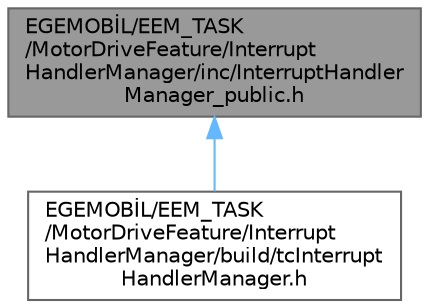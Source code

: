 digraph "EGEMOBİL/EEM_TASK/MotorDriveFeature/InterruptHandlerManager/inc/InterruptHandlerManager_public.h"
{
 // LATEX_PDF_SIZE
  bgcolor="transparent";
  edge [fontname=Helvetica,fontsize=10,labelfontname=Helvetica,labelfontsize=10];
  node [fontname=Helvetica,fontsize=10,shape=box,height=0.2,width=0.4];
  Node1 [id="Node000001",label="EGEMOBİL/EEM_TASK\l/MotorDriveFeature/Interrupt\lHandlerManager/inc/InterruptHandler\lManager_public.h",height=0.2,width=0.4,color="gray40", fillcolor="grey60", style="filled", fontcolor="black",tooltip="Public header file for the Interrupt Handler Manager."];
  Node1 -> Node2 [id="edge1_Node000001_Node000002",dir="back",color="steelblue1",style="solid",tooltip=" "];
  Node2 [id="Node000002",label="EGEMOBİL/EEM_TASK\l/MotorDriveFeature/Interrupt\lHandlerManager/build/tcInterrupt\lHandlerManager.h",height=0.2,width=0.4,color="grey40", fillcolor="white", style="filled",URL="$tc_interrupt_handler_manager_8h_source.html",tooltip=" "];
}
